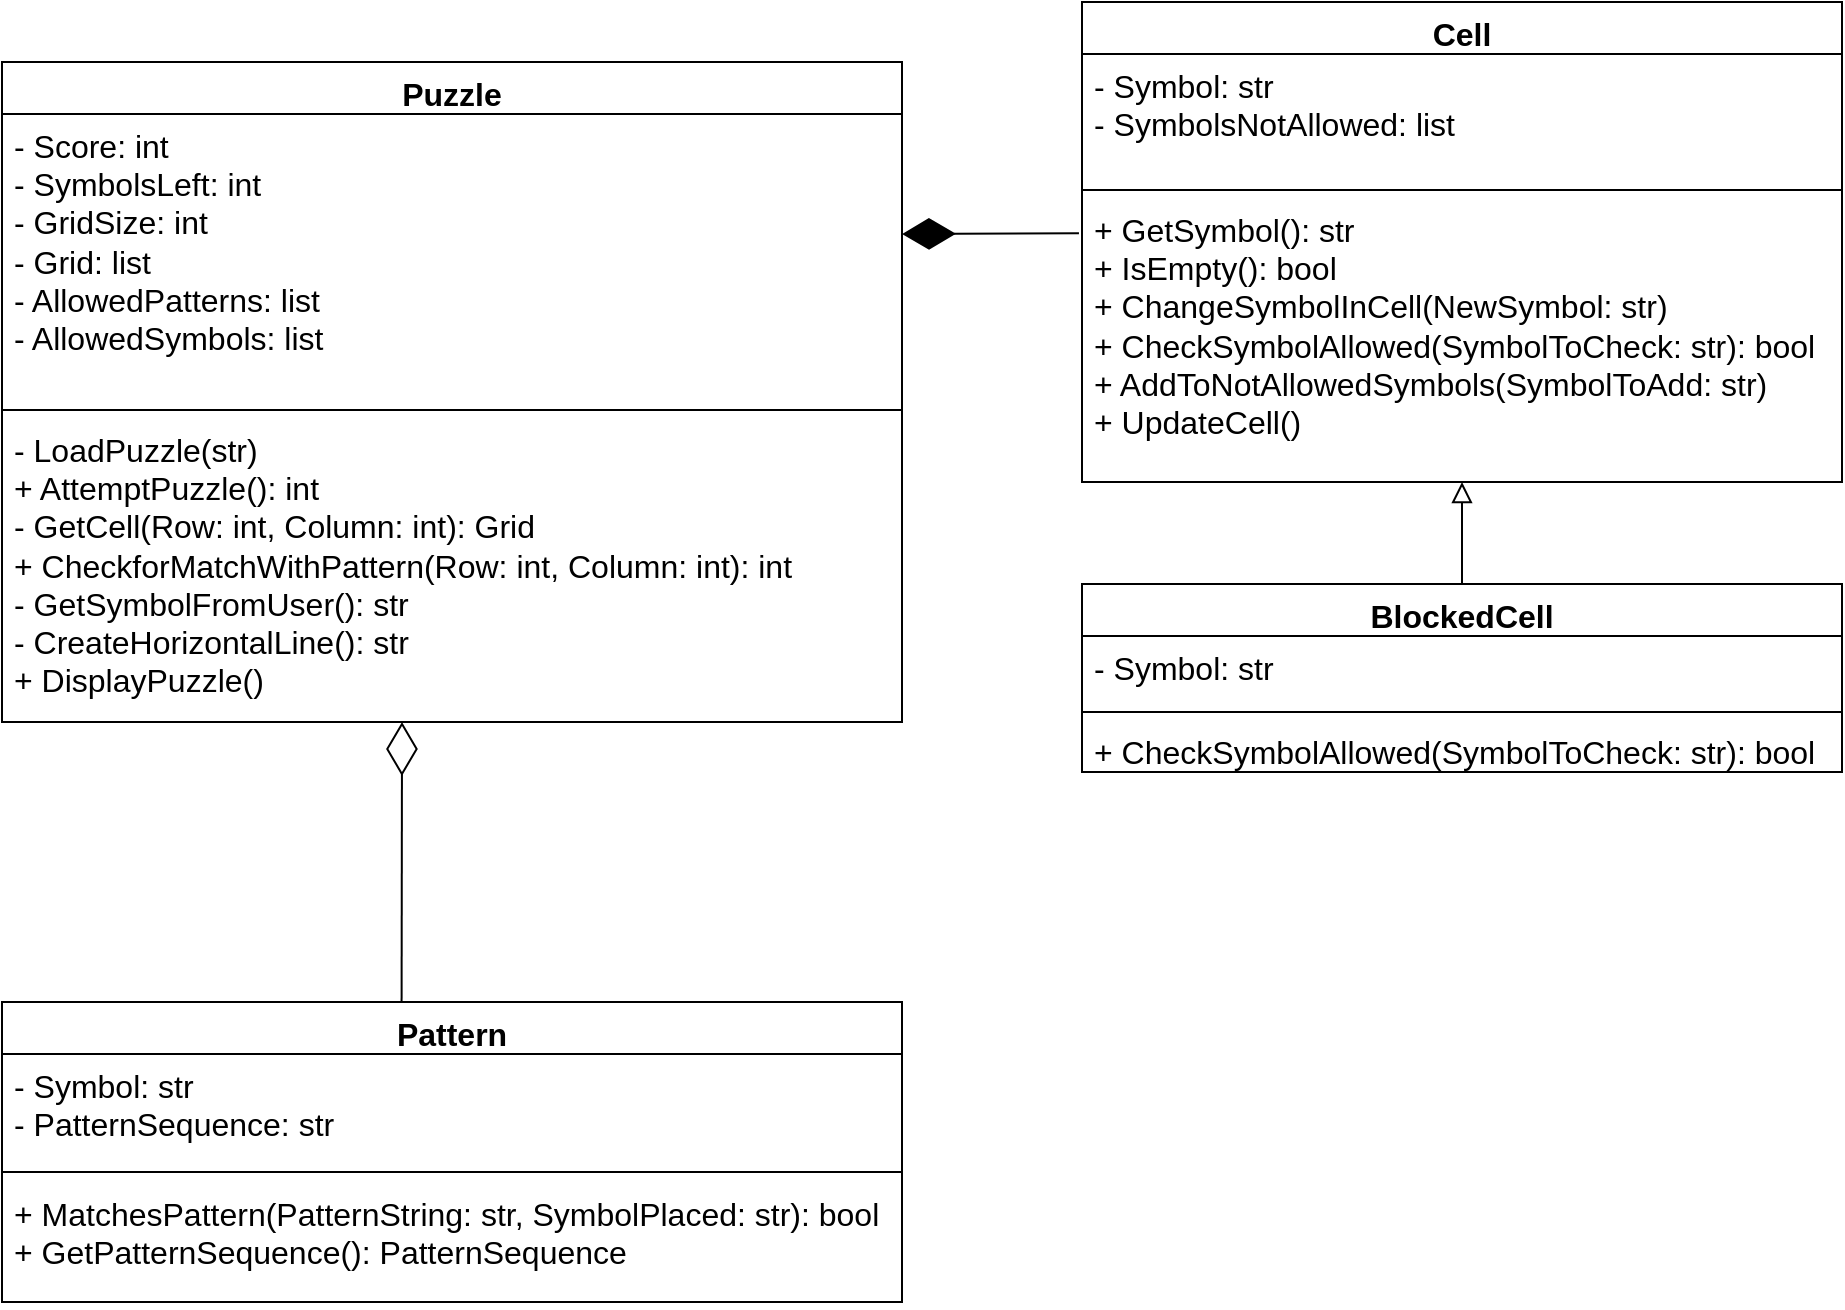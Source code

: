 <mxfile version="22.1.7" type="device">
  <diagram id="C5RBs43oDa-KdzZeNtuy" name="Page-1">
    <mxGraphModel dx="997" dy="920" grid="1" gridSize="10" guides="1" tooltips="1" connect="1" arrows="1" fold="1" page="1" pageScale="1" pageWidth="827" pageHeight="1169" math="0" shadow="0">
      <root>
        <mxCell id="WIyWlLk6GJQsqaUBKTNV-0" />
        <mxCell id="WIyWlLk6GJQsqaUBKTNV-1" parent="WIyWlLk6GJQsqaUBKTNV-0" />
        <mxCell id="U0WkkxZh4tvvfNrw1rPE-0" value="Puzzle" style="swimlane;fontStyle=1;align=center;verticalAlign=top;childLayout=stackLayout;horizontal=1;startSize=26;horizontalStack=0;resizeParent=1;resizeParentMax=0;resizeLast=0;collapsible=1;marginBottom=0;whiteSpace=wrap;html=1;fontSize=16;" vertex="1" parent="WIyWlLk6GJQsqaUBKTNV-1">
          <mxGeometry x="70" y="230" width="450" height="330" as="geometry" />
        </mxCell>
        <mxCell id="U0WkkxZh4tvvfNrw1rPE-1" value="- Score: int&lt;br&gt;- SymbolsLeft: int&lt;br&gt;- GridSize: int&lt;br&gt;- Grid: list&lt;br&gt;- AllowedPatterns: list&lt;br&gt;- AllowedSymbols: list" style="text;strokeColor=none;fillColor=none;align=left;verticalAlign=top;spacingLeft=4;spacingRight=4;overflow=hidden;rotatable=0;points=[[0,0.5],[1,0.5]];portConstraint=eastwest;whiteSpace=wrap;html=1;fontSize=16;" vertex="1" parent="U0WkkxZh4tvvfNrw1rPE-0">
          <mxGeometry y="26" width="450" height="144" as="geometry" />
        </mxCell>
        <mxCell id="U0WkkxZh4tvvfNrw1rPE-2" value="" style="line;strokeWidth=1;fillColor=none;align=left;verticalAlign=middle;spacingTop=-1;spacingLeft=3;spacingRight=3;rotatable=0;labelPosition=right;points=[];portConstraint=eastwest;strokeColor=inherit;fontSize=16;" vertex="1" parent="U0WkkxZh4tvvfNrw1rPE-0">
          <mxGeometry y="170" width="450" height="8" as="geometry" />
        </mxCell>
        <mxCell id="U0WkkxZh4tvvfNrw1rPE-3" value="- LoadPuzzle(str)&lt;br&gt;+ AttemptPuzzle(): int&lt;br&gt;- GetCell(Row: int, Column: int): Grid&lt;br&gt;+ CheckforMatchWithPattern(Row: int, Column: int): int&lt;br&gt;- GetSymbolFromUser(): str&lt;br&gt;- CreateHorizontalLine(): str&lt;br&gt;+ DisplayPuzzle()" style="text;strokeColor=none;fillColor=none;align=left;verticalAlign=top;spacingLeft=4;spacingRight=4;overflow=hidden;rotatable=0;points=[[0,0.5],[1,0.5]];portConstraint=eastwest;whiteSpace=wrap;html=1;fontSize=16;" vertex="1" parent="U0WkkxZh4tvvfNrw1rPE-0">
          <mxGeometry y="178" width="450" height="152" as="geometry" />
        </mxCell>
        <mxCell id="U0WkkxZh4tvvfNrw1rPE-4" value="Pattern" style="swimlane;fontStyle=1;align=center;verticalAlign=top;childLayout=stackLayout;horizontal=1;startSize=26;horizontalStack=0;resizeParent=1;resizeParentMax=0;resizeLast=0;collapsible=1;marginBottom=0;whiteSpace=wrap;html=1;fontSize=16;" vertex="1" parent="WIyWlLk6GJQsqaUBKTNV-1">
          <mxGeometry x="70" y="700" width="450" height="150" as="geometry" />
        </mxCell>
        <mxCell id="U0WkkxZh4tvvfNrw1rPE-5" value="- Symbol: str&lt;br&gt;- PatternSequence: str" style="text;strokeColor=none;fillColor=none;align=left;verticalAlign=top;spacingLeft=4;spacingRight=4;overflow=hidden;rotatable=0;points=[[0,0.5],[1,0.5]];portConstraint=eastwest;whiteSpace=wrap;html=1;fontSize=16;" vertex="1" parent="U0WkkxZh4tvvfNrw1rPE-4">
          <mxGeometry y="26" width="450" height="54" as="geometry" />
        </mxCell>
        <mxCell id="U0WkkxZh4tvvfNrw1rPE-6" value="" style="line;strokeWidth=1;fillColor=none;align=left;verticalAlign=middle;spacingTop=-1;spacingLeft=3;spacingRight=3;rotatable=0;labelPosition=right;points=[];portConstraint=eastwest;strokeColor=inherit;fontSize=16;" vertex="1" parent="U0WkkxZh4tvvfNrw1rPE-4">
          <mxGeometry y="80" width="450" height="10" as="geometry" />
        </mxCell>
        <mxCell id="U0WkkxZh4tvvfNrw1rPE-7" value="+ MatchesPattern(PatternString: str, SymbolPlaced: str): bool&lt;br&gt;+ GetPatternSequence(): PatternSequence" style="text;strokeColor=none;fillColor=none;align=left;verticalAlign=top;spacingLeft=4;spacingRight=4;overflow=hidden;rotatable=0;points=[[0,0.5],[1,0.5]];portConstraint=eastwest;whiteSpace=wrap;html=1;fontSize=16;" vertex="1" parent="U0WkkxZh4tvvfNrw1rPE-4">
          <mxGeometry y="90" width="450" height="60" as="geometry" />
        </mxCell>
        <mxCell id="U0WkkxZh4tvvfNrw1rPE-8" value="Cell" style="swimlane;fontStyle=1;align=center;verticalAlign=top;childLayout=stackLayout;horizontal=1;startSize=26;horizontalStack=0;resizeParent=1;resizeParentMax=0;resizeLast=0;collapsible=1;marginBottom=0;whiteSpace=wrap;html=1;fontSize=16;" vertex="1" parent="WIyWlLk6GJQsqaUBKTNV-1">
          <mxGeometry x="610" y="200" width="380" height="240" as="geometry" />
        </mxCell>
        <mxCell id="U0WkkxZh4tvvfNrw1rPE-9" value="- Symbol: str&lt;br&gt;- SymbolsNotAllowed: list" style="text;strokeColor=none;fillColor=none;align=left;verticalAlign=top;spacingLeft=4;spacingRight=4;overflow=hidden;rotatable=0;points=[[0,0.5],[1,0.5]];portConstraint=eastwest;whiteSpace=wrap;html=1;fontSize=16;" vertex="1" parent="U0WkkxZh4tvvfNrw1rPE-8">
          <mxGeometry y="26" width="380" height="64" as="geometry" />
        </mxCell>
        <mxCell id="U0WkkxZh4tvvfNrw1rPE-10" value="" style="line;strokeWidth=1;fillColor=none;align=left;verticalAlign=middle;spacingTop=-1;spacingLeft=3;spacingRight=3;rotatable=0;labelPosition=right;points=[];portConstraint=eastwest;strokeColor=inherit;fontSize=16;" vertex="1" parent="U0WkkxZh4tvvfNrw1rPE-8">
          <mxGeometry y="90" width="380" height="8" as="geometry" />
        </mxCell>
        <mxCell id="U0WkkxZh4tvvfNrw1rPE-11" value="+ GetSymbol(): str&lt;br&gt;+ IsEmpty(): bool&lt;br&gt;+ ChangeSymbolInCell(NewSymbol: str)&lt;br&gt;+ CheckSymbolAllowed(SymbolToCheck: str): bool&lt;br&gt;+ AddToNotAllowedSymbols(SymbolToAdd: str)&lt;br&gt;+ UpdateCell()" style="text;strokeColor=none;fillColor=none;align=left;verticalAlign=top;spacingLeft=4;spacingRight=4;overflow=hidden;rotatable=0;points=[[0,0.5],[1,0.5]];portConstraint=eastwest;whiteSpace=wrap;html=1;fontSize=16;" vertex="1" parent="U0WkkxZh4tvvfNrw1rPE-8">
          <mxGeometry y="98" width="380" height="142" as="geometry" />
        </mxCell>
        <mxCell id="U0WkkxZh4tvvfNrw1rPE-12" value="BlockedCell" style="swimlane;fontStyle=1;align=center;verticalAlign=top;childLayout=stackLayout;horizontal=1;startSize=26;horizontalStack=0;resizeParent=1;resizeParentMax=0;resizeLast=0;collapsible=1;marginBottom=0;whiteSpace=wrap;html=1;fontSize=16;" vertex="1" parent="WIyWlLk6GJQsqaUBKTNV-1">
          <mxGeometry x="610" y="491" width="380" height="94" as="geometry" />
        </mxCell>
        <mxCell id="U0WkkxZh4tvvfNrw1rPE-13" value="- Symbol: str" style="text;strokeColor=none;fillColor=none;align=left;verticalAlign=top;spacingLeft=4;spacingRight=4;overflow=hidden;rotatable=0;points=[[0,0.5],[1,0.5]];portConstraint=eastwest;whiteSpace=wrap;html=1;fontSize=16;" vertex="1" parent="U0WkkxZh4tvvfNrw1rPE-12">
          <mxGeometry y="26" width="380" height="34" as="geometry" />
        </mxCell>
        <mxCell id="U0WkkxZh4tvvfNrw1rPE-14" value="" style="line;strokeWidth=1;fillColor=none;align=left;verticalAlign=middle;spacingTop=-1;spacingLeft=3;spacingRight=3;rotatable=0;labelPosition=right;points=[];portConstraint=eastwest;strokeColor=inherit;fontSize=16;" vertex="1" parent="U0WkkxZh4tvvfNrw1rPE-12">
          <mxGeometry y="60" width="380" height="8" as="geometry" />
        </mxCell>
        <mxCell id="U0WkkxZh4tvvfNrw1rPE-15" value="+ CheckSymbolAllowed(SymbolToCheck: str): bool" style="text;strokeColor=none;fillColor=none;align=left;verticalAlign=top;spacingLeft=4;spacingRight=4;overflow=hidden;rotatable=0;points=[[0,0.5],[1,0.5]];portConstraint=eastwest;whiteSpace=wrap;html=1;fontSize=16;" vertex="1" parent="U0WkkxZh4tvvfNrw1rPE-12">
          <mxGeometry y="68" width="380" height="26" as="geometry" />
        </mxCell>
        <mxCell id="U0WkkxZh4tvvfNrw1rPE-16" value="" style="endArrow=diamondThin;endFill=0;endSize=24;html=1;rounded=0;fontSize=12;curved=1;exitX=0.444;exitY=0;exitDx=0;exitDy=0;exitPerimeter=0;" edge="1" parent="WIyWlLk6GJQsqaUBKTNV-1" source="U0WkkxZh4tvvfNrw1rPE-4">
          <mxGeometry width="160" relative="1" as="geometry">
            <mxPoint x="270" y="690" as="sourcePoint" />
            <mxPoint x="270" y="560" as="targetPoint" />
          </mxGeometry>
        </mxCell>
        <mxCell id="U0WkkxZh4tvvfNrw1rPE-18" value="" style="endArrow=diamondThin;endFill=1;endSize=24;html=1;rounded=0;fontSize=12;curved=1;exitX=-0.004;exitY=0.124;exitDx=0;exitDy=0;exitPerimeter=0;" edge="1" parent="WIyWlLk6GJQsqaUBKTNV-1" source="U0WkkxZh4tvvfNrw1rPE-11">
          <mxGeometry width="160" relative="1" as="geometry">
            <mxPoint x="460" y="180" as="sourcePoint" />
            <mxPoint x="520" y="316" as="targetPoint" />
          </mxGeometry>
        </mxCell>
        <mxCell id="U0WkkxZh4tvvfNrw1rPE-22" value="" style="endArrow=block;html=1;endFill=0;edgeStyle=elbowEdgeStyle;elbow=vertical;rounded=0;fontSize=12;startSize=8;endSize=8;curved=1;exitX=0.5;exitY=0;exitDx=0;exitDy=0;" edge="1" parent="WIyWlLk6GJQsqaUBKTNV-1" source="U0WkkxZh4tvvfNrw1rPE-12" target="U0WkkxZh4tvvfNrw1rPE-11">
          <mxGeometry width="160" relative="1" as="geometry">
            <mxPoint x="690" y="460" as="sourcePoint" />
            <mxPoint x="850" y="460" as="targetPoint" />
          </mxGeometry>
        </mxCell>
      </root>
    </mxGraphModel>
  </diagram>
</mxfile>
